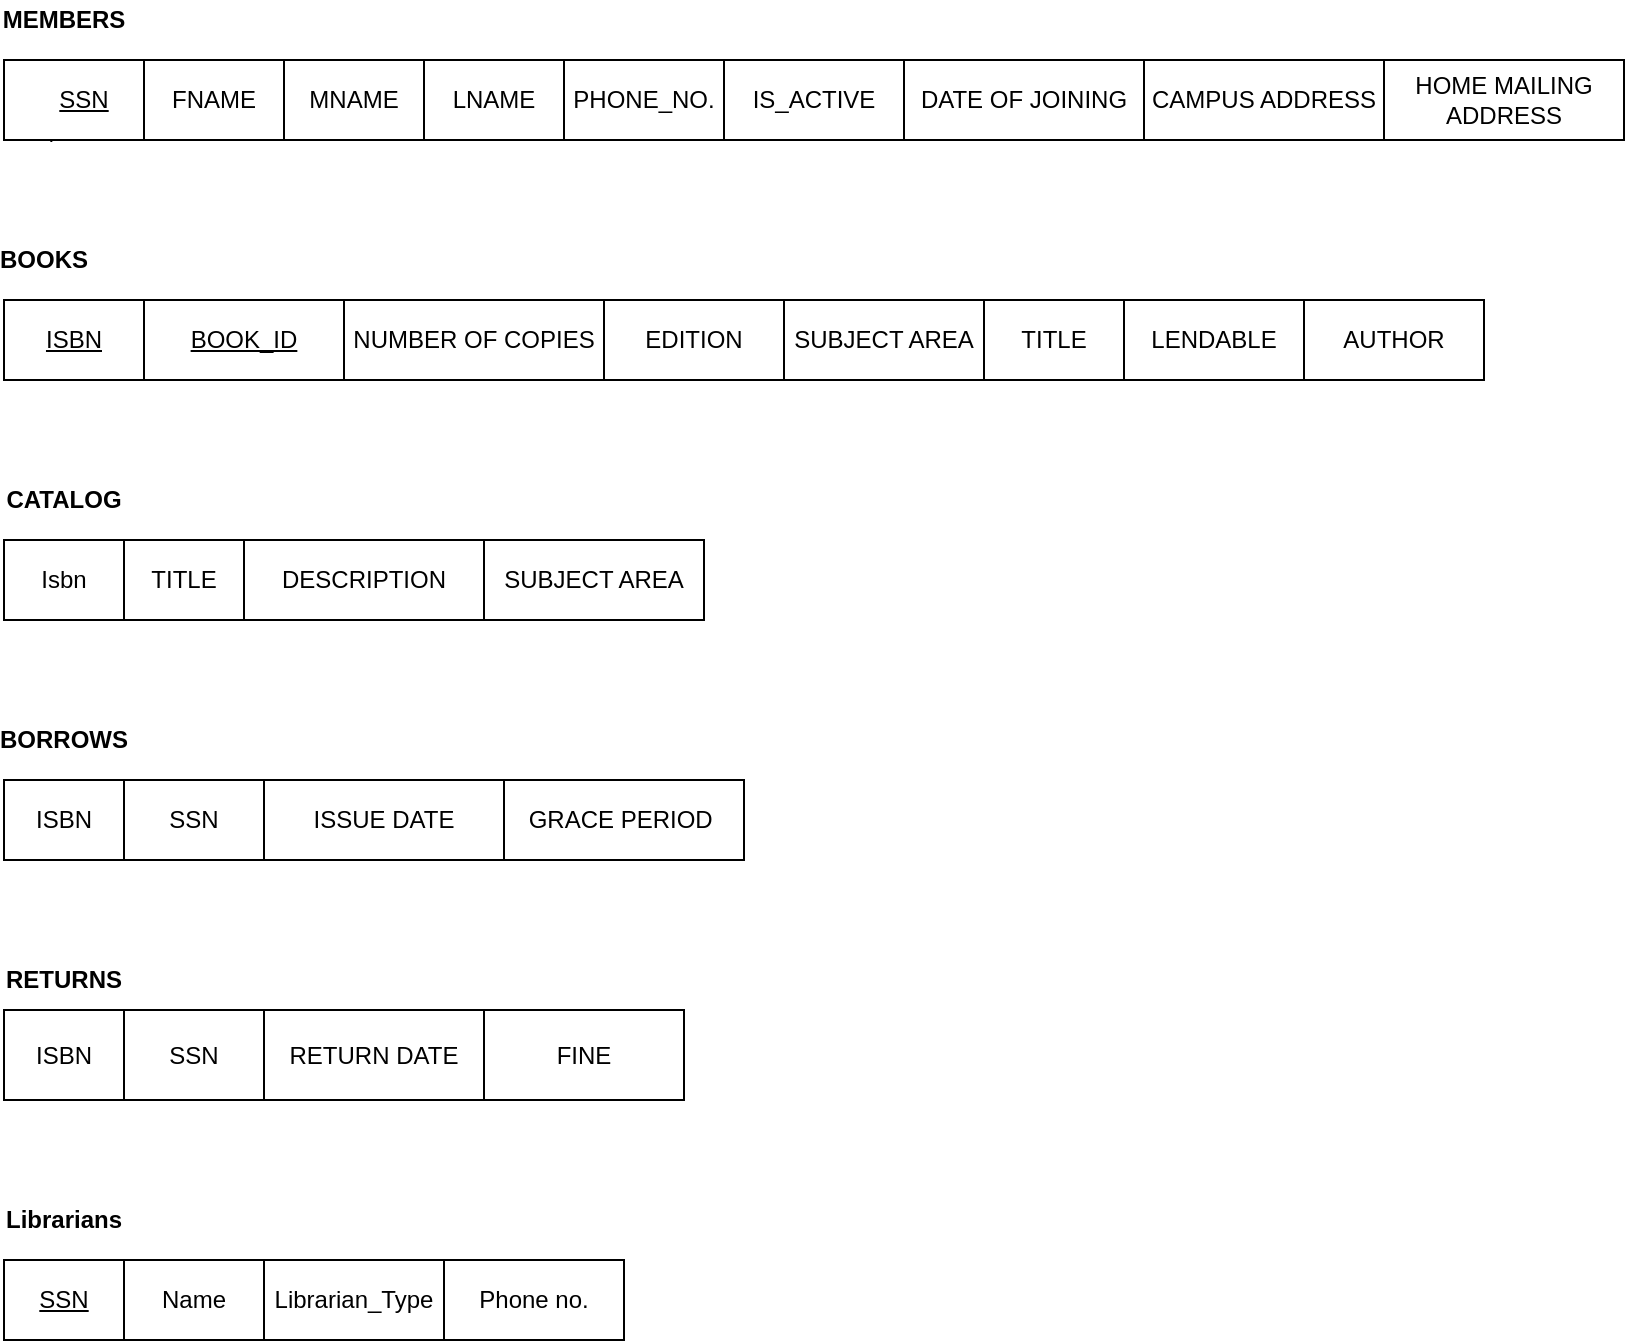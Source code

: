 <mxfile version="12.9.13" type="github"><diagram id="yDlo2jMc-lQr2yuWbLh0" name="Page-1"><mxGraphModel dx="946" dy="554" grid="1" gridSize="10" guides="1" tooltips="1" connect="1" arrows="1" fold="1" page="1" pageScale="1" pageWidth="827" pageHeight="1169" math="0" shadow="0"><root><mxCell id="0"/><mxCell id="1" parent="0"/><mxCell id="aDyq0ExZdcWjo6-XUP3u-2" value="" style="endArrow=none;html=1;entryX=0.059;entryY=0;entryDx=0;entryDy=0;entryPerimeter=0;exitX=0.059;exitY=1.025;exitDx=0;exitDy=0;exitPerimeter=0;" edge="1" parent="1"><mxGeometry width="50" height="50" relative="1" as="geometry"><mxPoint x="83.66" y="121" as="sourcePoint"/><mxPoint x="83.66" y="80" as="targetPoint"/><Array as="points"/></mxGeometry></mxCell><mxCell id="aDyq0ExZdcWjo6-XUP3u-5" value="&lt;u&gt;SSN&lt;/u&gt;" style="rounded=0;whiteSpace=wrap;html=1;" vertex="1" parent="1"><mxGeometry x="60" y="80" width="80" height="40" as="geometry"/></mxCell><mxCell id="aDyq0ExZdcWjo6-XUP3u-6" value="FNAME" style="rounded=0;whiteSpace=wrap;html=1;" vertex="1" parent="1"><mxGeometry x="130" y="80" width="70" height="40" as="geometry"/></mxCell><mxCell id="aDyq0ExZdcWjo6-XUP3u-7" value="MNAME" style="rounded=0;whiteSpace=wrap;html=1;" vertex="1" parent="1"><mxGeometry x="200" y="80" width="70" height="40" as="geometry"/></mxCell><mxCell id="aDyq0ExZdcWjo6-XUP3u-8" value="LNAME" style="rounded=0;whiteSpace=wrap;html=1;" vertex="1" parent="1"><mxGeometry x="270" y="80" width="70" height="40" as="geometry"/></mxCell><mxCell id="aDyq0ExZdcWjo6-XUP3u-9" value="PHONE_NO." style="rounded=0;whiteSpace=wrap;html=1;" vertex="1" parent="1"><mxGeometry x="340" y="80" width="80" height="40" as="geometry"/></mxCell><mxCell id="aDyq0ExZdcWjo6-XUP3u-10" value="IS_ACTIVE" style="rounded=0;whiteSpace=wrap;html=1;" vertex="1" parent="1"><mxGeometry x="420" y="80" width="90" height="40" as="geometry"/></mxCell><mxCell id="aDyq0ExZdcWjo6-XUP3u-11" value="DATE OF JOINING" style="rounded=0;whiteSpace=wrap;html=1;" vertex="1" parent="1"><mxGeometry x="510" y="80" width="120" height="40" as="geometry"/></mxCell><mxCell id="aDyq0ExZdcWjo6-XUP3u-12" value="CAMPUS ADDRESS" style="rounded=0;whiteSpace=wrap;html=1;" vertex="1" parent="1"><mxGeometry x="630" y="80" width="120" height="40" as="geometry"/></mxCell><mxCell id="aDyq0ExZdcWjo6-XUP3u-13" value="HOME MAILING ADDRESS" style="rounded=0;whiteSpace=wrap;html=1;" vertex="1" parent="1"><mxGeometry x="750" y="80" width="120" height="40" as="geometry"/></mxCell><mxCell id="aDyq0ExZdcWjo6-XUP3u-14" value="&lt;b&gt;MEMBERS&lt;/b&gt;" style="text;html=1;strokeColor=none;fillColor=none;align=center;verticalAlign=middle;whiteSpace=wrap;rounded=0;" vertex="1" parent="1"><mxGeometry x="70" y="50" width="40" height="20" as="geometry"/></mxCell><mxCell id="aDyq0ExZdcWjo6-XUP3u-17" value="&lt;u&gt;ISBN&lt;/u&gt;" style="rounded=0;whiteSpace=wrap;html=1;" vertex="1" parent="1"><mxGeometry x="60" y="200" width="70" height="40" as="geometry"/></mxCell><mxCell id="aDyq0ExZdcWjo6-XUP3u-18" value="&lt;u&gt;BOOK_ID&lt;/u&gt;" style="rounded=0;whiteSpace=wrap;html=1;" vertex="1" parent="1"><mxGeometry x="130" y="200" width="100" height="40" as="geometry"/></mxCell><mxCell id="aDyq0ExZdcWjo6-XUP3u-19" value="NUMBER OF COPIES" style="rounded=0;whiteSpace=wrap;html=1;" vertex="1" parent="1"><mxGeometry x="230" y="200" width="130" height="40" as="geometry"/></mxCell><mxCell id="aDyq0ExZdcWjo6-XUP3u-20" value="EDITION" style="rounded=0;whiteSpace=wrap;html=1;" vertex="1" parent="1"><mxGeometry x="360" y="200" width="90" height="40" as="geometry"/></mxCell><mxCell id="aDyq0ExZdcWjo6-XUP3u-21" value="SUBJECT AREA" style="rounded=0;whiteSpace=wrap;html=1;" vertex="1" parent="1"><mxGeometry x="450" y="200" width="100" height="40" as="geometry"/></mxCell><mxCell id="aDyq0ExZdcWjo6-XUP3u-22" value="TITLE" style="rounded=0;whiteSpace=wrap;html=1;" vertex="1" parent="1"><mxGeometry x="550" y="200" width="70" height="40" as="geometry"/></mxCell><mxCell id="aDyq0ExZdcWjo6-XUP3u-23" value="LENDABLE" style="rounded=0;whiteSpace=wrap;html=1;" vertex="1" parent="1"><mxGeometry x="620" y="200" width="90" height="40" as="geometry"/></mxCell><mxCell id="aDyq0ExZdcWjo6-XUP3u-24" value="AUTHOR" style="rounded=0;whiteSpace=wrap;html=1;" vertex="1" parent="1"><mxGeometry x="710" y="200" width="90" height="40" as="geometry"/></mxCell><mxCell id="aDyq0ExZdcWjo6-XUP3u-25" value="&lt;b&gt;BOOKS&lt;/b&gt;" style="text;html=1;strokeColor=none;fillColor=none;align=center;verticalAlign=middle;whiteSpace=wrap;rounded=0;" vertex="1" parent="1"><mxGeometry x="60" y="170" width="40" height="20" as="geometry"/></mxCell><mxCell id="aDyq0ExZdcWjo6-XUP3u-27" value="Isbn" style="rounded=0;whiteSpace=wrap;html=1;" vertex="1" parent="1"><mxGeometry x="60" y="320" width="60" height="40" as="geometry"/></mxCell><mxCell id="aDyq0ExZdcWjo6-XUP3u-28" value="&lt;b&gt;CATALOG&lt;/b&gt;" style="text;html=1;strokeColor=none;fillColor=none;align=center;verticalAlign=middle;whiteSpace=wrap;rounded=0;" vertex="1" parent="1"><mxGeometry x="70" y="290" width="40" height="20" as="geometry"/></mxCell><mxCell id="aDyq0ExZdcWjo6-XUP3u-30" value="TITLE" style="rounded=0;whiteSpace=wrap;html=1;" vertex="1" parent="1"><mxGeometry x="120" y="320" width="60" height="40" as="geometry"/></mxCell><mxCell id="aDyq0ExZdcWjo6-XUP3u-31" value="DESCRIPTION" style="rounded=0;whiteSpace=wrap;html=1;" vertex="1" parent="1"><mxGeometry x="180" y="320" width="120" height="40" as="geometry"/></mxCell><mxCell id="aDyq0ExZdcWjo6-XUP3u-32" value="SUBJECT AREA" style="rounded=0;whiteSpace=wrap;html=1;" vertex="1" parent="1"><mxGeometry x="300" y="320" width="110" height="40" as="geometry"/></mxCell><mxCell id="aDyq0ExZdcWjo6-XUP3u-34" value="ISBN" style="rounded=0;whiteSpace=wrap;html=1;" vertex="1" parent="1"><mxGeometry x="60" y="440" width="60" height="40" as="geometry"/></mxCell><mxCell id="aDyq0ExZdcWjo6-XUP3u-35" value="&lt;b&gt;BORROWS&lt;/b&gt;" style="text;html=1;strokeColor=none;fillColor=none;align=center;verticalAlign=middle;whiteSpace=wrap;rounded=0;" vertex="1" parent="1"><mxGeometry x="70" y="410" width="40" height="20" as="geometry"/></mxCell><mxCell id="aDyq0ExZdcWjo6-XUP3u-36" value="SSN" style="rounded=0;whiteSpace=wrap;html=1;" vertex="1" parent="1"><mxGeometry x="120" y="440" width="70" height="40" as="geometry"/></mxCell><mxCell id="aDyq0ExZdcWjo6-XUP3u-37" value="ISSUE DATE" style="rounded=0;whiteSpace=wrap;html=1;" vertex="1" parent="1"><mxGeometry x="190" y="440" width="120" height="40" as="geometry"/></mxCell><mxCell id="aDyq0ExZdcWjo6-XUP3u-38" value="GRACE PERIOD&amp;nbsp;" style="rounded=0;whiteSpace=wrap;html=1;" vertex="1" parent="1"><mxGeometry x="310" y="440" width="120" height="40" as="geometry"/></mxCell><mxCell id="aDyq0ExZdcWjo6-XUP3u-40" value="ISBN" style="rounded=0;whiteSpace=wrap;html=1;" vertex="1" parent="1"><mxGeometry x="60" y="555" width="60" height="45" as="geometry"/></mxCell><mxCell id="aDyq0ExZdcWjo6-XUP3u-41" value="&lt;b&gt;RETURNS&lt;/b&gt;" style="text;html=1;strokeColor=none;fillColor=none;align=center;verticalAlign=middle;whiteSpace=wrap;rounded=0;" vertex="1" parent="1"><mxGeometry x="70" y="530" width="40" height="20" as="geometry"/></mxCell><mxCell id="aDyq0ExZdcWjo6-XUP3u-42" value="SSN" style="rounded=0;whiteSpace=wrap;html=1;" vertex="1" parent="1"><mxGeometry x="120" y="555" width="70" height="45" as="geometry"/></mxCell><mxCell id="aDyq0ExZdcWjo6-XUP3u-43" value="RETURN DATE" style="rounded=0;whiteSpace=wrap;html=1;" vertex="1" parent="1"><mxGeometry x="190" y="555" width="110" height="45" as="geometry"/></mxCell><mxCell id="aDyq0ExZdcWjo6-XUP3u-44" value="FINE" style="rounded=0;whiteSpace=wrap;html=1;" vertex="1" parent="1"><mxGeometry x="300" y="555" width="100" height="45" as="geometry"/></mxCell><mxCell id="aDyq0ExZdcWjo6-XUP3u-45" value="&lt;u&gt;SSN&lt;/u&gt;" style="rounded=0;whiteSpace=wrap;html=1;" vertex="1" parent="1"><mxGeometry x="60" y="680" width="60" height="40" as="geometry"/></mxCell><mxCell id="aDyq0ExZdcWjo6-XUP3u-46" value="Name" style="rounded=0;whiteSpace=wrap;html=1;" vertex="1" parent="1"><mxGeometry x="120" y="680" width="70" height="40" as="geometry"/></mxCell><mxCell id="aDyq0ExZdcWjo6-XUP3u-47" value="Librarian_Type" style="rounded=0;whiteSpace=wrap;html=1;" vertex="1" parent="1"><mxGeometry x="190" y="680" width="90" height="40" as="geometry"/></mxCell><mxCell id="aDyq0ExZdcWjo6-XUP3u-48" value="Phone no." style="rounded=0;whiteSpace=wrap;html=1;" vertex="1" parent="1"><mxGeometry x="280" y="680" width="90" height="40" as="geometry"/></mxCell><mxCell id="aDyq0ExZdcWjo6-XUP3u-49" value="&lt;b&gt;Librarians&lt;/b&gt;" style="text;html=1;strokeColor=none;fillColor=none;align=center;verticalAlign=middle;whiteSpace=wrap;rounded=0;" vertex="1" parent="1"><mxGeometry x="70" y="650" width="40" height="20" as="geometry"/></mxCell></root></mxGraphModel></diagram></mxfile>